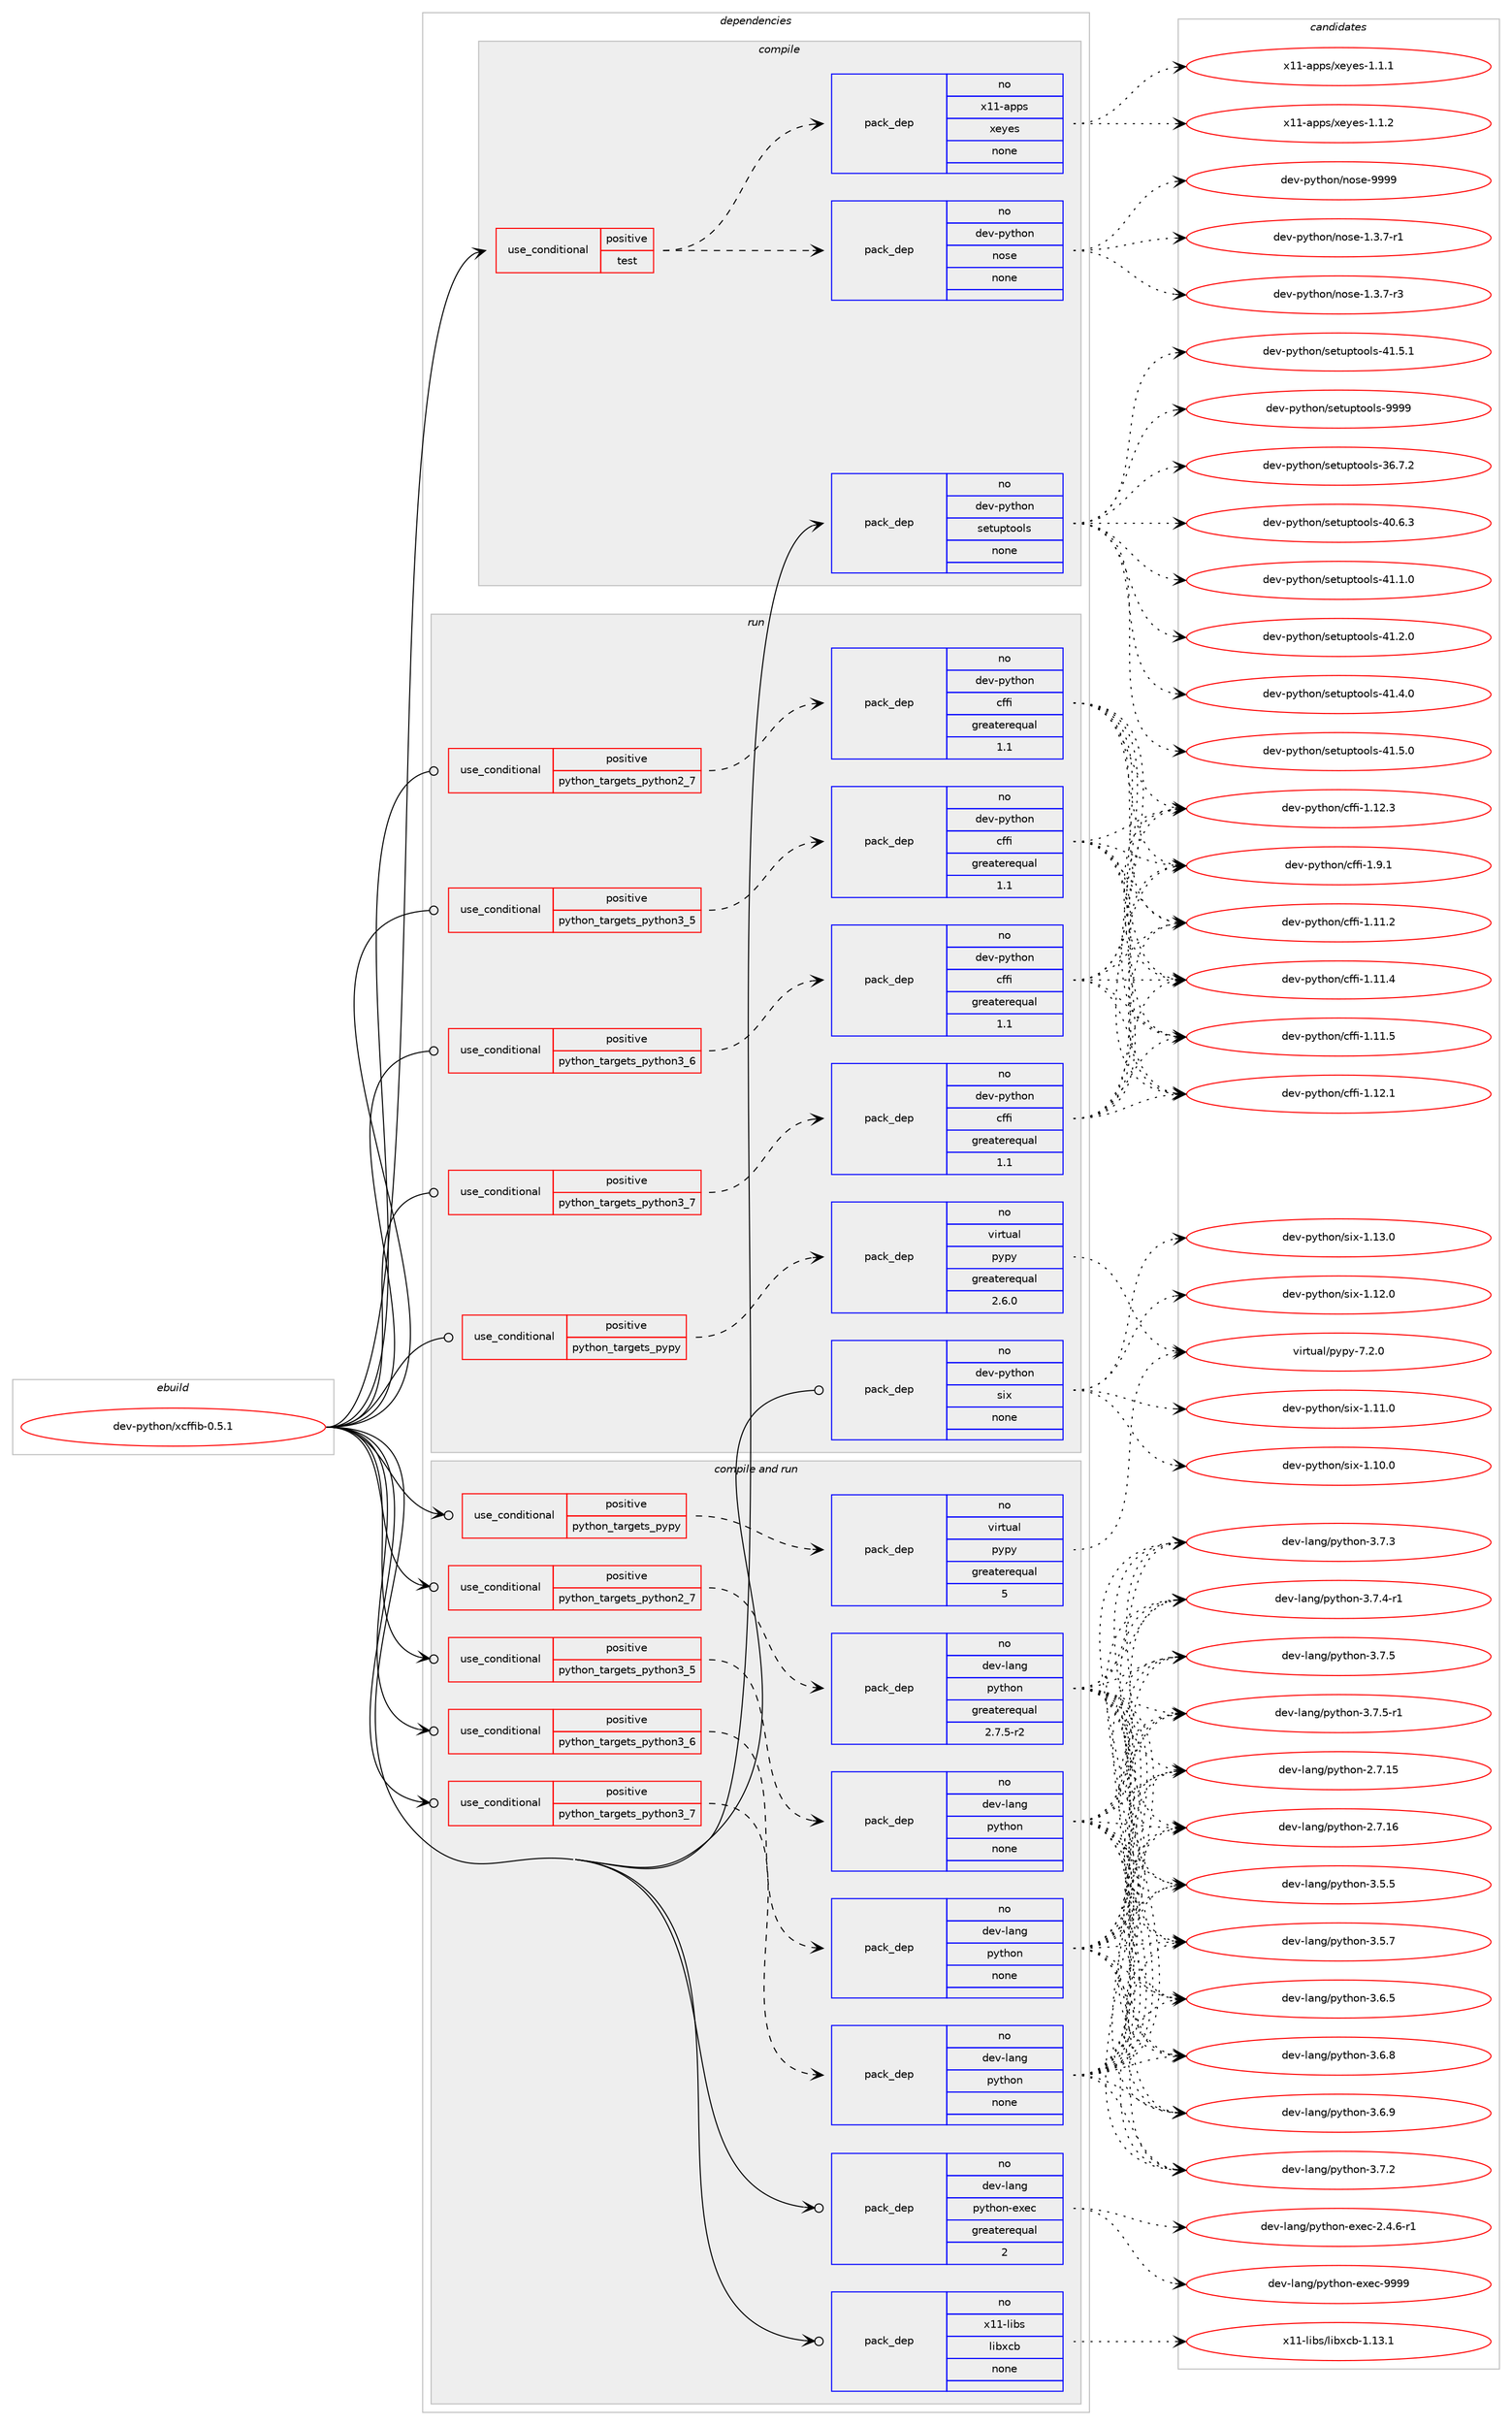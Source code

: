 digraph prolog {

# *************
# Graph options
# *************

newrank=true;
concentrate=true;
compound=true;
graph [rankdir=LR,fontname=Helvetica,fontsize=10,ranksep=1.5];#, ranksep=2.5, nodesep=0.2];
edge  [arrowhead=vee];
node  [fontname=Helvetica,fontsize=10];

# **********
# The ebuild
# **********

subgraph cluster_leftcol {
color=gray;
rank=same;
label=<<i>ebuild</i>>;
id [label="dev-python/xcffib-0.5.1", color=red, width=4, href="../dev-python/xcffib-0.5.1.svg"];
}

# ****************
# The dependencies
# ****************

subgraph cluster_midcol {
color=gray;
label=<<i>dependencies</i>>;
subgraph cluster_compile {
fillcolor="#eeeeee";
style=filled;
label=<<i>compile</i>>;
subgraph cond151639 {
dependency644468 [label=<<TABLE BORDER="0" CELLBORDER="1" CELLSPACING="0" CELLPADDING="4"><TR><TD ROWSPAN="3" CELLPADDING="10">use_conditional</TD></TR><TR><TD>positive</TD></TR><TR><TD>test</TD></TR></TABLE>>, shape=none, color=red];
subgraph pack480940 {
dependency644469 [label=<<TABLE BORDER="0" CELLBORDER="1" CELLSPACING="0" CELLPADDING="4" WIDTH="220"><TR><TD ROWSPAN="6" CELLPADDING="30">pack_dep</TD></TR><TR><TD WIDTH="110">no</TD></TR><TR><TD>dev-python</TD></TR><TR><TD>nose</TD></TR><TR><TD>none</TD></TR><TR><TD></TD></TR></TABLE>>, shape=none, color=blue];
}
dependency644468:e -> dependency644469:w [weight=20,style="dashed",arrowhead="vee"];
subgraph pack480941 {
dependency644470 [label=<<TABLE BORDER="0" CELLBORDER="1" CELLSPACING="0" CELLPADDING="4" WIDTH="220"><TR><TD ROWSPAN="6" CELLPADDING="30">pack_dep</TD></TR><TR><TD WIDTH="110">no</TD></TR><TR><TD>x11-apps</TD></TR><TR><TD>xeyes</TD></TR><TR><TD>none</TD></TR><TR><TD></TD></TR></TABLE>>, shape=none, color=blue];
}
dependency644468:e -> dependency644470:w [weight=20,style="dashed",arrowhead="vee"];
}
id:e -> dependency644468:w [weight=20,style="solid",arrowhead="vee"];
subgraph pack480942 {
dependency644471 [label=<<TABLE BORDER="0" CELLBORDER="1" CELLSPACING="0" CELLPADDING="4" WIDTH="220"><TR><TD ROWSPAN="6" CELLPADDING="30">pack_dep</TD></TR><TR><TD WIDTH="110">no</TD></TR><TR><TD>dev-python</TD></TR><TR><TD>setuptools</TD></TR><TR><TD>none</TD></TR><TR><TD></TD></TR></TABLE>>, shape=none, color=blue];
}
id:e -> dependency644471:w [weight=20,style="solid",arrowhead="vee"];
}
subgraph cluster_compileandrun {
fillcolor="#eeeeee";
style=filled;
label=<<i>compile and run</i>>;
subgraph cond151640 {
dependency644472 [label=<<TABLE BORDER="0" CELLBORDER="1" CELLSPACING="0" CELLPADDING="4"><TR><TD ROWSPAN="3" CELLPADDING="10">use_conditional</TD></TR><TR><TD>positive</TD></TR><TR><TD>python_targets_pypy</TD></TR></TABLE>>, shape=none, color=red];
subgraph pack480943 {
dependency644473 [label=<<TABLE BORDER="0" CELLBORDER="1" CELLSPACING="0" CELLPADDING="4" WIDTH="220"><TR><TD ROWSPAN="6" CELLPADDING="30">pack_dep</TD></TR><TR><TD WIDTH="110">no</TD></TR><TR><TD>virtual</TD></TR><TR><TD>pypy</TD></TR><TR><TD>greaterequal</TD></TR><TR><TD>5</TD></TR></TABLE>>, shape=none, color=blue];
}
dependency644472:e -> dependency644473:w [weight=20,style="dashed",arrowhead="vee"];
}
id:e -> dependency644472:w [weight=20,style="solid",arrowhead="odotvee"];
subgraph cond151641 {
dependency644474 [label=<<TABLE BORDER="0" CELLBORDER="1" CELLSPACING="0" CELLPADDING="4"><TR><TD ROWSPAN="3" CELLPADDING="10">use_conditional</TD></TR><TR><TD>positive</TD></TR><TR><TD>python_targets_python2_7</TD></TR></TABLE>>, shape=none, color=red];
subgraph pack480944 {
dependency644475 [label=<<TABLE BORDER="0" CELLBORDER="1" CELLSPACING="0" CELLPADDING="4" WIDTH="220"><TR><TD ROWSPAN="6" CELLPADDING="30">pack_dep</TD></TR><TR><TD WIDTH="110">no</TD></TR><TR><TD>dev-lang</TD></TR><TR><TD>python</TD></TR><TR><TD>greaterequal</TD></TR><TR><TD>2.7.5-r2</TD></TR></TABLE>>, shape=none, color=blue];
}
dependency644474:e -> dependency644475:w [weight=20,style="dashed",arrowhead="vee"];
}
id:e -> dependency644474:w [weight=20,style="solid",arrowhead="odotvee"];
subgraph cond151642 {
dependency644476 [label=<<TABLE BORDER="0" CELLBORDER="1" CELLSPACING="0" CELLPADDING="4"><TR><TD ROWSPAN="3" CELLPADDING="10">use_conditional</TD></TR><TR><TD>positive</TD></TR><TR><TD>python_targets_python3_5</TD></TR></TABLE>>, shape=none, color=red];
subgraph pack480945 {
dependency644477 [label=<<TABLE BORDER="0" CELLBORDER="1" CELLSPACING="0" CELLPADDING="4" WIDTH="220"><TR><TD ROWSPAN="6" CELLPADDING="30">pack_dep</TD></TR><TR><TD WIDTH="110">no</TD></TR><TR><TD>dev-lang</TD></TR><TR><TD>python</TD></TR><TR><TD>none</TD></TR><TR><TD></TD></TR></TABLE>>, shape=none, color=blue];
}
dependency644476:e -> dependency644477:w [weight=20,style="dashed",arrowhead="vee"];
}
id:e -> dependency644476:w [weight=20,style="solid",arrowhead="odotvee"];
subgraph cond151643 {
dependency644478 [label=<<TABLE BORDER="0" CELLBORDER="1" CELLSPACING="0" CELLPADDING="4"><TR><TD ROWSPAN="3" CELLPADDING="10">use_conditional</TD></TR><TR><TD>positive</TD></TR><TR><TD>python_targets_python3_6</TD></TR></TABLE>>, shape=none, color=red];
subgraph pack480946 {
dependency644479 [label=<<TABLE BORDER="0" CELLBORDER="1" CELLSPACING="0" CELLPADDING="4" WIDTH="220"><TR><TD ROWSPAN="6" CELLPADDING="30">pack_dep</TD></TR><TR><TD WIDTH="110">no</TD></TR><TR><TD>dev-lang</TD></TR><TR><TD>python</TD></TR><TR><TD>none</TD></TR><TR><TD></TD></TR></TABLE>>, shape=none, color=blue];
}
dependency644478:e -> dependency644479:w [weight=20,style="dashed",arrowhead="vee"];
}
id:e -> dependency644478:w [weight=20,style="solid",arrowhead="odotvee"];
subgraph cond151644 {
dependency644480 [label=<<TABLE BORDER="0" CELLBORDER="1" CELLSPACING="0" CELLPADDING="4"><TR><TD ROWSPAN="3" CELLPADDING="10">use_conditional</TD></TR><TR><TD>positive</TD></TR><TR><TD>python_targets_python3_7</TD></TR></TABLE>>, shape=none, color=red];
subgraph pack480947 {
dependency644481 [label=<<TABLE BORDER="0" CELLBORDER="1" CELLSPACING="0" CELLPADDING="4" WIDTH="220"><TR><TD ROWSPAN="6" CELLPADDING="30">pack_dep</TD></TR><TR><TD WIDTH="110">no</TD></TR><TR><TD>dev-lang</TD></TR><TR><TD>python</TD></TR><TR><TD>none</TD></TR><TR><TD></TD></TR></TABLE>>, shape=none, color=blue];
}
dependency644480:e -> dependency644481:w [weight=20,style="dashed",arrowhead="vee"];
}
id:e -> dependency644480:w [weight=20,style="solid",arrowhead="odotvee"];
subgraph pack480948 {
dependency644482 [label=<<TABLE BORDER="0" CELLBORDER="1" CELLSPACING="0" CELLPADDING="4" WIDTH="220"><TR><TD ROWSPAN="6" CELLPADDING="30">pack_dep</TD></TR><TR><TD WIDTH="110">no</TD></TR><TR><TD>dev-lang</TD></TR><TR><TD>python-exec</TD></TR><TR><TD>greaterequal</TD></TR><TR><TD>2</TD></TR></TABLE>>, shape=none, color=blue];
}
id:e -> dependency644482:w [weight=20,style="solid",arrowhead="odotvee"];
subgraph pack480949 {
dependency644483 [label=<<TABLE BORDER="0" CELLBORDER="1" CELLSPACING="0" CELLPADDING="4" WIDTH="220"><TR><TD ROWSPAN="6" CELLPADDING="30">pack_dep</TD></TR><TR><TD WIDTH="110">no</TD></TR><TR><TD>x11-libs</TD></TR><TR><TD>libxcb</TD></TR><TR><TD>none</TD></TR><TR><TD></TD></TR></TABLE>>, shape=none, color=blue];
}
id:e -> dependency644483:w [weight=20,style="solid",arrowhead="odotvee"];
}
subgraph cluster_run {
fillcolor="#eeeeee";
style=filled;
label=<<i>run</i>>;
subgraph cond151645 {
dependency644484 [label=<<TABLE BORDER="0" CELLBORDER="1" CELLSPACING="0" CELLPADDING="4"><TR><TD ROWSPAN="3" CELLPADDING="10">use_conditional</TD></TR><TR><TD>positive</TD></TR><TR><TD>python_targets_pypy</TD></TR></TABLE>>, shape=none, color=red];
subgraph pack480950 {
dependency644485 [label=<<TABLE BORDER="0" CELLBORDER="1" CELLSPACING="0" CELLPADDING="4" WIDTH="220"><TR><TD ROWSPAN="6" CELLPADDING="30">pack_dep</TD></TR><TR><TD WIDTH="110">no</TD></TR><TR><TD>virtual</TD></TR><TR><TD>pypy</TD></TR><TR><TD>greaterequal</TD></TR><TR><TD>2.6.0</TD></TR></TABLE>>, shape=none, color=blue];
}
dependency644484:e -> dependency644485:w [weight=20,style="dashed",arrowhead="vee"];
}
id:e -> dependency644484:w [weight=20,style="solid",arrowhead="odot"];
subgraph cond151646 {
dependency644486 [label=<<TABLE BORDER="0" CELLBORDER="1" CELLSPACING="0" CELLPADDING="4"><TR><TD ROWSPAN="3" CELLPADDING="10">use_conditional</TD></TR><TR><TD>positive</TD></TR><TR><TD>python_targets_python2_7</TD></TR></TABLE>>, shape=none, color=red];
subgraph pack480951 {
dependency644487 [label=<<TABLE BORDER="0" CELLBORDER="1" CELLSPACING="0" CELLPADDING="4" WIDTH="220"><TR><TD ROWSPAN="6" CELLPADDING="30">pack_dep</TD></TR><TR><TD WIDTH="110">no</TD></TR><TR><TD>dev-python</TD></TR><TR><TD>cffi</TD></TR><TR><TD>greaterequal</TD></TR><TR><TD>1.1</TD></TR></TABLE>>, shape=none, color=blue];
}
dependency644486:e -> dependency644487:w [weight=20,style="dashed",arrowhead="vee"];
}
id:e -> dependency644486:w [weight=20,style="solid",arrowhead="odot"];
subgraph cond151647 {
dependency644488 [label=<<TABLE BORDER="0" CELLBORDER="1" CELLSPACING="0" CELLPADDING="4"><TR><TD ROWSPAN="3" CELLPADDING="10">use_conditional</TD></TR><TR><TD>positive</TD></TR><TR><TD>python_targets_python3_5</TD></TR></TABLE>>, shape=none, color=red];
subgraph pack480952 {
dependency644489 [label=<<TABLE BORDER="0" CELLBORDER="1" CELLSPACING="0" CELLPADDING="4" WIDTH="220"><TR><TD ROWSPAN="6" CELLPADDING="30">pack_dep</TD></TR><TR><TD WIDTH="110">no</TD></TR><TR><TD>dev-python</TD></TR><TR><TD>cffi</TD></TR><TR><TD>greaterequal</TD></TR><TR><TD>1.1</TD></TR></TABLE>>, shape=none, color=blue];
}
dependency644488:e -> dependency644489:w [weight=20,style="dashed",arrowhead="vee"];
}
id:e -> dependency644488:w [weight=20,style="solid",arrowhead="odot"];
subgraph cond151648 {
dependency644490 [label=<<TABLE BORDER="0" CELLBORDER="1" CELLSPACING="0" CELLPADDING="4"><TR><TD ROWSPAN="3" CELLPADDING="10">use_conditional</TD></TR><TR><TD>positive</TD></TR><TR><TD>python_targets_python3_6</TD></TR></TABLE>>, shape=none, color=red];
subgraph pack480953 {
dependency644491 [label=<<TABLE BORDER="0" CELLBORDER="1" CELLSPACING="0" CELLPADDING="4" WIDTH="220"><TR><TD ROWSPAN="6" CELLPADDING="30">pack_dep</TD></TR><TR><TD WIDTH="110">no</TD></TR><TR><TD>dev-python</TD></TR><TR><TD>cffi</TD></TR><TR><TD>greaterequal</TD></TR><TR><TD>1.1</TD></TR></TABLE>>, shape=none, color=blue];
}
dependency644490:e -> dependency644491:w [weight=20,style="dashed",arrowhead="vee"];
}
id:e -> dependency644490:w [weight=20,style="solid",arrowhead="odot"];
subgraph cond151649 {
dependency644492 [label=<<TABLE BORDER="0" CELLBORDER="1" CELLSPACING="0" CELLPADDING="4"><TR><TD ROWSPAN="3" CELLPADDING="10">use_conditional</TD></TR><TR><TD>positive</TD></TR><TR><TD>python_targets_python3_7</TD></TR></TABLE>>, shape=none, color=red];
subgraph pack480954 {
dependency644493 [label=<<TABLE BORDER="0" CELLBORDER="1" CELLSPACING="0" CELLPADDING="4" WIDTH="220"><TR><TD ROWSPAN="6" CELLPADDING="30">pack_dep</TD></TR><TR><TD WIDTH="110">no</TD></TR><TR><TD>dev-python</TD></TR><TR><TD>cffi</TD></TR><TR><TD>greaterequal</TD></TR><TR><TD>1.1</TD></TR></TABLE>>, shape=none, color=blue];
}
dependency644492:e -> dependency644493:w [weight=20,style="dashed",arrowhead="vee"];
}
id:e -> dependency644492:w [weight=20,style="solid",arrowhead="odot"];
subgraph pack480955 {
dependency644494 [label=<<TABLE BORDER="0" CELLBORDER="1" CELLSPACING="0" CELLPADDING="4" WIDTH="220"><TR><TD ROWSPAN="6" CELLPADDING="30">pack_dep</TD></TR><TR><TD WIDTH="110">no</TD></TR><TR><TD>dev-python</TD></TR><TR><TD>six</TD></TR><TR><TD>none</TD></TR><TR><TD></TD></TR></TABLE>>, shape=none, color=blue];
}
id:e -> dependency644494:w [weight=20,style="solid",arrowhead="odot"];
}
}

# **************
# The candidates
# **************

subgraph cluster_choices {
rank=same;
color=gray;
label=<<i>candidates</i>>;

subgraph choice480940 {
color=black;
nodesep=1;
choice10010111845112121116104111110471101111151014549465146554511449 [label="dev-python/nose-1.3.7-r1", color=red, width=4,href="../dev-python/nose-1.3.7-r1.svg"];
choice10010111845112121116104111110471101111151014549465146554511451 [label="dev-python/nose-1.3.7-r3", color=red, width=4,href="../dev-python/nose-1.3.7-r3.svg"];
choice10010111845112121116104111110471101111151014557575757 [label="dev-python/nose-9999", color=red, width=4,href="../dev-python/nose-9999.svg"];
dependency644469:e -> choice10010111845112121116104111110471101111151014549465146554511449:w [style=dotted,weight="100"];
dependency644469:e -> choice10010111845112121116104111110471101111151014549465146554511451:w [style=dotted,weight="100"];
dependency644469:e -> choice10010111845112121116104111110471101111151014557575757:w [style=dotted,weight="100"];
}
subgraph choice480941 {
color=black;
nodesep=1;
choice1204949459711211211547120101121101115454946494649 [label="x11-apps/xeyes-1.1.1", color=red, width=4,href="../x11-apps/xeyes-1.1.1.svg"];
choice1204949459711211211547120101121101115454946494650 [label="x11-apps/xeyes-1.1.2", color=red, width=4,href="../x11-apps/xeyes-1.1.2.svg"];
dependency644470:e -> choice1204949459711211211547120101121101115454946494649:w [style=dotted,weight="100"];
dependency644470:e -> choice1204949459711211211547120101121101115454946494650:w [style=dotted,weight="100"];
}
subgraph choice480942 {
color=black;
nodesep=1;
choice100101118451121211161041111104711510111611711211611111110811545515446554650 [label="dev-python/setuptools-36.7.2", color=red, width=4,href="../dev-python/setuptools-36.7.2.svg"];
choice100101118451121211161041111104711510111611711211611111110811545524846544651 [label="dev-python/setuptools-40.6.3", color=red, width=4,href="../dev-python/setuptools-40.6.3.svg"];
choice100101118451121211161041111104711510111611711211611111110811545524946494648 [label="dev-python/setuptools-41.1.0", color=red, width=4,href="../dev-python/setuptools-41.1.0.svg"];
choice100101118451121211161041111104711510111611711211611111110811545524946504648 [label="dev-python/setuptools-41.2.0", color=red, width=4,href="../dev-python/setuptools-41.2.0.svg"];
choice100101118451121211161041111104711510111611711211611111110811545524946524648 [label="dev-python/setuptools-41.4.0", color=red, width=4,href="../dev-python/setuptools-41.4.0.svg"];
choice100101118451121211161041111104711510111611711211611111110811545524946534648 [label="dev-python/setuptools-41.5.0", color=red, width=4,href="../dev-python/setuptools-41.5.0.svg"];
choice100101118451121211161041111104711510111611711211611111110811545524946534649 [label="dev-python/setuptools-41.5.1", color=red, width=4,href="../dev-python/setuptools-41.5.1.svg"];
choice10010111845112121116104111110471151011161171121161111111081154557575757 [label="dev-python/setuptools-9999", color=red, width=4,href="../dev-python/setuptools-9999.svg"];
dependency644471:e -> choice100101118451121211161041111104711510111611711211611111110811545515446554650:w [style=dotted,weight="100"];
dependency644471:e -> choice100101118451121211161041111104711510111611711211611111110811545524846544651:w [style=dotted,weight="100"];
dependency644471:e -> choice100101118451121211161041111104711510111611711211611111110811545524946494648:w [style=dotted,weight="100"];
dependency644471:e -> choice100101118451121211161041111104711510111611711211611111110811545524946504648:w [style=dotted,weight="100"];
dependency644471:e -> choice100101118451121211161041111104711510111611711211611111110811545524946524648:w [style=dotted,weight="100"];
dependency644471:e -> choice100101118451121211161041111104711510111611711211611111110811545524946534648:w [style=dotted,weight="100"];
dependency644471:e -> choice100101118451121211161041111104711510111611711211611111110811545524946534649:w [style=dotted,weight="100"];
dependency644471:e -> choice10010111845112121116104111110471151011161171121161111111081154557575757:w [style=dotted,weight="100"];
}
subgraph choice480943 {
color=black;
nodesep=1;
choice1181051141161179710847112121112121455546504648 [label="virtual/pypy-7.2.0", color=red, width=4,href="../virtual/pypy-7.2.0.svg"];
dependency644473:e -> choice1181051141161179710847112121112121455546504648:w [style=dotted,weight="100"];
}
subgraph choice480944 {
color=black;
nodesep=1;
choice10010111845108971101034711212111610411111045504655464953 [label="dev-lang/python-2.7.15", color=red, width=4,href="../dev-lang/python-2.7.15.svg"];
choice10010111845108971101034711212111610411111045504655464954 [label="dev-lang/python-2.7.16", color=red, width=4,href="../dev-lang/python-2.7.16.svg"];
choice100101118451089711010347112121116104111110455146534653 [label="dev-lang/python-3.5.5", color=red, width=4,href="../dev-lang/python-3.5.5.svg"];
choice100101118451089711010347112121116104111110455146534655 [label="dev-lang/python-3.5.7", color=red, width=4,href="../dev-lang/python-3.5.7.svg"];
choice100101118451089711010347112121116104111110455146544653 [label="dev-lang/python-3.6.5", color=red, width=4,href="../dev-lang/python-3.6.5.svg"];
choice100101118451089711010347112121116104111110455146544656 [label="dev-lang/python-3.6.8", color=red, width=4,href="../dev-lang/python-3.6.8.svg"];
choice100101118451089711010347112121116104111110455146544657 [label="dev-lang/python-3.6.9", color=red, width=4,href="../dev-lang/python-3.6.9.svg"];
choice100101118451089711010347112121116104111110455146554650 [label="dev-lang/python-3.7.2", color=red, width=4,href="../dev-lang/python-3.7.2.svg"];
choice100101118451089711010347112121116104111110455146554651 [label="dev-lang/python-3.7.3", color=red, width=4,href="../dev-lang/python-3.7.3.svg"];
choice1001011184510897110103471121211161041111104551465546524511449 [label="dev-lang/python-3.7.4-r1", color=red, width=4,href="../dev-lang/python-3.7.4-r1.svg"];
choice100101118451089711010347112121116104111110455146554653 [label="dev-lang/python-3.7.5", color=red, width=4,href="../dev-lang/python-3.7.5.svg"];
choice1001011184510897110103471121211161041111104551465546534511449 [label="dev-lang/python-3.7.5-r1", color=red, width=4,href="../dev-lang/python-3.7.5-r1.svg"];
dependency644475:e -> choice10010111845108971101034711212111610411111045504655464953:w [style=dotted,weight="100"];
dependency644475:e -> choice10010111845108971101034711212111610411111045504655464954:w [style=dotted,weight="100"];
dependency644475:e -> choice100101118451089711010347112121116104111110455146534653:w [style=dotted,weight="100"];
dependency644475:e -> choice100101118451089711010347112121116104111110455146534655:w [style=dotted,weight="100"];
dependency644475:e -> choice100101118451089711010347112121116104111110455146544653:w [style=dotted,weight="100"];
dependency644475:e -> choice100101118451089711010347112121116104111110455146544656:w [style=dotted,weight="100"];
dependency644475:e -> choice100101118451089711010347112121116104111110455146544657:w [style=dotted,weight="100"];
dependency644475:e -> choice100101118451089711010347112121116104111110455146554650:w [style=dotted,weight="100"];
dependency644475:e -> choice100101118451089711010347112121116104111110455146554651:w [style=dotted,weight="100"];
dependency644475:e -> choice1001011184510897110103471121211161041111104551465546524511449:w [style=dotted,weight="100"];
dependency644475:e -> choice100101118451089711010347112121116104111110455146554653:w [style=dotted,weight="100"];
dependency644475:e -> choice1001011184510897110103471121211161041111104551465546534511449:w [style=dotted,weight="100"];
}
subgraph choice480945 {
color=black;
nodesep=1;
choice10010111845108971101034711212111610411111045504655464953 [label="dev-lang/python-2.7.15", color=red, width=4,href="../dev-lang/python-2.7.15.svg"];
choice10010111845108971101034711212111610411111045504655464954 [label="dev-lang/python-2.7.16", color=red, width=4,href="../dev-lang/python-2.7.16.svg"];
choice100101118451089711010347112121116104111110455146534653 [label="dev-lang/python-3.5.5", color=red, width=4,href="../dev-lang/python-3.5.5.svg"];
choice100101118451089711010347112121116104111110455146534655 [label="dev-lang/python-3.5.7", color=red, width=4,href="../dev-lang/python-3.5.7.svg"];
choice100101118451089711010347112121116104111110455146544653 [label="dev-lang/python-3.6.5", color=red, width=4,href="../dev-lang/python-3.6.5.svg"];
choice100101118451089711010347112121116104111110455146544656 [label="dev-lang/python-3.6.8", color=red, width=4,href="../dev-lang/python-3.6.8.svg"];
choice100101118451089711010347112121116104111110455146544657 [label="dev-lang/python-3.6.9", color=red, width=4,href="../dev-lang/python-3.6.9.svg"];
choice100101118451089711010347112121116104111110455146554650 [label="dev-lang/python-3.7.2", color=red, width=4,href="../dev-lang/python-3.7.2.svg"];
choice100101118451089711010347112121116104111110455146554651 [label="dev-lang/python-3.7.3", color=red, width=4,href="../dev-lang/python-3.7.3.svg"];
choice1001011184510897110103471121211161041111104551465546524511449 [label="dev-lang/python-3.7.4-r1", color=red, width=4,href="../dev-lang/python-3.7.4-r1.svg"];
choice100101118451089711010347112121116104111110455146554653 [label="dev-lang/python-3.7.5", color=red, width=4,href="../dev-lang/python-3.7.5.svg"];
choice1001011184510897110103471121211161041111104551465546534511449 [label="dev-lang/python-3.7.5-r1", color=red, width=4,href="../dev-lang/python-3.7.5-r1.svg"];
dependency644477:e -> choice10010111845108971101034711212111610411111045504655464953:w [style=dotted,weight="100"];
dependency644477:e -> choice10010111845108971101034711212111610411111045504655464954:w [style=dotted,weight="100"];
dependency644477:e -> choice100101118451089711010347112121116104111110455146534653:w [style=dotted,weight="100"];
dependency644477:e -> choice100101118451089711010347112121116104111110455146534655:w [style=dotted,weight="100"];
dependency644477:e -> choice100101118451089711010347112121116104111110455146544653:w [style=dotted,weight="100"];
dependency644477:e -> choice100101118451089711010347112121116104111110455146544656:w [style=dotted,weight="100"];
dependency644477:e -> choice100101118451089711010347112121116104111110455146544657:w [style=dotted,weight="100"];
dependency644477:e -> choice100101118451089711010347112121116104111110455146554650:w [style=dotted,weight="100"];
dependency644477:e -> choice100101118451089711010347112121116104111110455146554651:w [style=dotted,weight="100"];
dependency644477:e -> choice1001011184510897110103471121211161041111104551465546524511449:w [style=dotted,weight="100"];
dependency644477:e -> choice100101118451089711010347112121116104111110455146554653:w [style=dotted,weight="100"];
dependency644477:e -> choice1001011184510897110103471121211161041111104551465546534511449:w [style=dotted,weight="100"];
}
subgraph choice480946 {
color=black;
nodesep=1;
choice10010111845108971101034711212111610411111045504655464953 [label="dev-lang/python-2.7.15", color=red, width=4,href="../dev-lang/python-2.7.15.svg"];
choice10010111845108971101034711212111610411111045504655464954 [label="dev-lang/python-2.7.16", color=red, width=4,href="../dev-lang/python-2.7.16.svg"];
choice100101118451089711010347112121116104111110455146534653 [label="dev-lang/python-3.5.5", color=red, width=4,href="../dev-lang/python-3.5.5.svg"];
choice100101118451089711010347112121116104111110455146534655 [label="dev-lang/python-3.5.7", color=red, width=4,href="../dev-lang/python-3.5.7.svg"];
choice100101118451089711010347112121116104111110455146544653 [label="dev-lang/python-3.6.5", color=red, width=4,href="../dev-lang/python-3.6.5.svg"];
choice100101118451089711010347112121116104111110455146544656 [label="dev-lang/python-3.6.8", color=red, width=4,href="../dev-lang/python-3.6.8.svg"];
choice100101118451089711010347112121116104111110455146544657 [label="dev-lang/python-3.6.9", color=red, width=4,href="../dev-lang/python-3.6.9.svg"];
choice100101118451089711010347112121116104111110455146554650 [label="dev-lang/python-3.7.2", color=red, width=4,href="../dev-lang/python-3.7.2.svg"];
choice100101118451089711010347112121116104111110455146554651 [label="dev-lang/python-3.7.3", color=red, width=4,href="../dev-lang/python-3.7.3.svg"];
choice1001011184510897110103471121211161041111104551465546524511449 [label="dev-lang/python-3.7.4-r1", color=red, width=4,href="../dev-lang/python-3.7.4-r1.svg"];
choice100101118451089711010347112121116104111110455146554653 [label="dev-lang/python-3.7.5", color=red, width=4,href="../dev-lang/python-3.7.5.svg"];
choice1001011184510897110103471121211161041111104551465546534511449 [label="dev-lang/python-3.7.5-r1", color=red, width=4,href="../dev-lang/python-3.7.5-r1.svg"];
dependency644479:e -> choice10010111845108971101034711212111610411111045504655464953:w [style=dotted,weight="100"];
dependency644479:e -> choice10010111845108971101034711212111610411111045504655464954:w [style=dotted,weight="100"];
dependency644479:e -> choice100101118451089711010347112121116104111110455146534653:w [style=dotted,weight="100"];
dependency644479:e -> choice100101118451089711010347112121116104111110455146534655:w [style=dotted,weight="100"];
dependency644479:e -> choice100101118451089711010347112121116104111110455146544653:w [style=dotted,weight="100"];
dependency644479:e -> choice100101118451089711010347112121116104111110455146544656:w [style=dotted,weight="100"];
dependency644479:e -> choice100101118451089711010347112121116104111110455146544657:w [style=dotted,weight="100"];
dependency644479:e -> choice100101118451089711010347112121116104111110455146554650:w [style=dotted,weight="100"];
dependency644479:e -> choice100101118451089711010347112121116104111110455146554651:w [style=dotted,weight="100"];
dependency644479:e -> choice1001011184510897110103471121211161041111104551465546524511449:w [style=dotted,weight="100"];
dependency644479:e -> choice100101118451089711010347112121116104111110455146554653:w [style=dotted,weight="100"];
dependency644479:e -> choice1001011184510897110103471121211161041111104551465546534511449:w [style=dotted,weight="100"];
}
subgraph choice480947 {
color=black;
nodesep=1;
choice10010111845108971101034711212111610411111045504655464953 [label="dev-lang/python-2.7.15", color=red, width=4,href="../dev-lang/python-2.7.15.svg"];
choice10010111845108971101034711212111610411111045504655464954 [label="dev-lang/python-2.7.16", color=red, width=4,href="../dev-lang/python-2.7.16.svg"];
choice100101118451089711010347112121116104111110455146534653 [label="dev-lang/python-3.5.5", color=red, width=4,href="../dev-lang/python-3.5.5.svg"];
choice100101118451089711010347112121116104111110455146534655 [label="dev-lang/python-3.5.7", color=red, width=4,href="../dev-lang/python-3.5.7.svg"];
choice100101118451089711010347112121116104111110455146544653 [label="dev-lang/python-3.6.5", color=red, width=4,href="../dev-lang/python-3.6.5.svg"];
choice100101118451089711010347112121116104111110455146544656 [label="dev-lang/python-3.6.8", color=red, width=4,href="../dev-lang/python-3.6.8.svg"];
choice100101118451089711010347112121116104111110455146544657 [label="dev-lang/python-3.6.9", color=red, width=4,href="../dev-lang/python-3.6.9.svg"];
choice100101118451089711010347112121116104111110455146554650 [label="dev-lang/python-3.7.2", color=red, width=4,href="../dev-lang/python-3.7.2.svg"];
choice100101118451089711010347112121116104111110455146554651 [label="dev-lang/python-3.7.3", color=red, width=4,href="../dev-lang/python-3.7.3.svg"];
choice1001011184510897110103471121211161041111104551465546524511449 [label="dev-lang/python-3.7.4-r1", color=red, width=4,href="../dev-lang/python-3.7.4-r1.svg"];
choice100101118451089711010347112121116104111110455146554653 [label="dev-lang/python-3.7.5", color=red, width=4,href="../dev-lang/python-3.7.5.svg"];
choice1001011184510897110103471121211161041111104551465546534511449 [label="dev-lang/python-3.7.5-r1", color=red, width=4,href="../dev-lang/python-3.7.5-r1.svg"];
dependency644481:e -> choice10010111845108971101034711212111610411111045504655464953:w [style=dotted,weight="100"];
dependency644481:e -> choice10010111845108971101034711212111610411111045504655464954:w [style=dotted,weight="100"];
dependency644481:e -> choice100101118451089711010347112121116104111110455146534653:w [style=dotted,weight="100"];
dependency644481:e -> choice100101118451089711010347112121116104111110455146534655:w [style=dotted,weight="100"];
dependency644481:e -> choice100101118451089711010347112121116104111110455146544653:w [style=dotted,weight="100"];
dependency644481:e -> choice100101118451089711010347112121116104111110455146544656:w [style=dotted,weight="100"];
dependency644481:e -> choice100101118451089711010347112121116104111110455146544657:w [style=dotted,weight="100"];
dependency644481:e -> choice100101118451089711010347112121116104111110455146554650:w [style=dotted,weight="100"];
dependency644481:e -> choice100101118451089711010347112121116104111110455146554651:w [style=dotted,weight="100"];
dependency644481:e -> choice1001011184510897110103471121211161041111104551465546524511449:w [style=dotted,weight="100"];
dependency644481:e -> choice100101118451089711010347112121116104111110455146554653:w [style=dotted,weight="100"];
dependency644481:e -> choice1001011184510897110103471121211161041111104551465546534511449:w [style=dotted,weight="100"];
}
subgraph choice480948 {
color=black;
nodesep=1;
choice10010111845108971101034711212111610411111045101120101994550465246544511449 [label="dev-lang/python-exec-2.4.6-r1", color=red, width=4,href="../dev-lang/python-exec-2.4.6-r1.svg"];
choice10010111845108971101034711212111610411111045101120101994557575757 [label="dev-lang/python-exec-9999", color=red, width=4,href="../dev-lang/python-exec-9999.svg"];
dependency644482:e -> choice10010111845108971101034711212111610411111045101120101994550465246544511449:w [style=dotted,weight="100"];
dependency644482:e -> choice10010111845108971101034711212111610411111045101120101994557575757:w [style=dotted,weight="100"];
}
subgraph choice480949 {
color=black;
nodesep=1;
choice120494945108105981154710810598120999845494649514649 [label="x11-libs/libxcb-1.13.1", color=red, width=4,href="../x11-libs/libxcb-1.13.1.svg"];
dependency644483:e -> choice120494945108105981154710810598120999845494649514649:w [style=dotted,weight="100"];
}
subgraph choice480950 {
color=black;
nodesep=1;
choice1181051141161179710847112121112121455546504648 [label="virtual/pypy-7.2.0", color=red, width=4,href="../virtual/pypy-7.2.0.svg"];
dependency644485:e -> choice1181051141161179710847112121112121455546504648:w [style=dotted,weight="100"];
}
subgraph choice480951 {
color=black;
nodesep=1;
choice10010111845112121116104111110479910210210545494649494650 [label="dev-python/cffi-1.11.2", color=red, width=4,href="../dev-python/cffi-1.11.2.svg"];
choice10010111845112121116104111110479910210210545494649494652 [label="dev-python/cffi-1.11.4", color=red, width=4,href="../dev-python/cffi-1.11.4.svg"];
choice10010111845112121116104111110479910210210545494649494653 [label="dev-python/cffi-1.11.5", color=red, width=4,href="../dev-python/cffi-1.11.5.svg"];
choice10010111845112121116104111110479910210210545494649504649 [label="dev-python/cffi-1.12.1", color=red, width=4,href="../dev-python/cffi-1.12.1.svg"];
choice10010111845112121116104111110479910210210545494649504651 [label="dev-python/cffi-1.12.3", color=red, width=4,href="../dev-python/cffi-1.12.3.svg"];
choice100101118451121211161041111104799102102105454946574649 [label="dev-python/cffi-1.9.1", color=red, width=4,href="../dev-python/cffi-1.9.1.svg"];
dependency644487:e -> choice10010111845112121116104111110479910210210545494649494650:w [style=dotted,weight="100"];
dependency644487:e -> choice10010111845112121116104111110479910210210545494649494652:w [style=dotted,weight="100"];
dependency644487:e -> choice10010111845112121116104111110479910210210545494649494653:w [style=dotted,weight="100"];
dependency644487:e -> choice10010111845112121116104111110479910210210545494649504649:w [style=dotted,weight="100"];
dependency644487:e -> choice10010111845112121116104111110479910210210545494649504651:w [style=dotted,weight="100"];
dependency644487:e -> choice100101118451121211161041111104799102102105454946574649:w [style=dotted,weight="100"];
}
subgraph choice480952 {
color=black;
nodesep=1;
choice10010111845112121116104111110479910210210545494649494650 [label="dev-python/cffi-1.11.2", color=red, width=4,href="../dev-python/cffi-1.11.2.svg"];
choice10010111845112121116104111110479910210210545494649494652 [label="dev-python/cffi-1.11.4", color=red, width=4,href="../dev-python/cffi-1.11.4.svg"];
choice10010111845112121116104111110479910210210545494649494653 [label="dev-python/cffi-1.11.5", color=red, width=4,href="../dev-python/cffi-1.11.5.svg"];
choice10010111845112121116104111110479910210210545494649504649 [label="dev-python/cffi-1.12.1", color=red, width=4,href="../dev-python/cffi-1.12.1.svg"];
choice10010111845112121116104111110479910210210545494649504651 [label="dev-python/cffi-1.12.3", color=red, width=4,href="../dev-python/cffi-1.12.3.svg"];
choice100101118451121211161041111104799102102105454946574649 [label="dev-python/cffi-1.9.1", color=red, width=4,href="../dev-python/cffi-1.9.1.svg"];
dependency644489:e -> choice10010111845112121116104111110479910210210545494649494650:w [style=dotted,weight="100"];
dependency644489:e -> choice10010111845112121116104111110479910210210545494649494652:w [style=dotted,weight="100"];
dependency644489:e -> choice10010111845112121116104111110479910210210545494649494653:w [style=dotted,weight="100"];
dependency644489:e -> choice10010111845112121116104111110479910210210545494649504649:w [style=dotted,weight="100"];
dependency644489:e -> choice10010111845112121116104111110479910210210545494649504651:w [style=dotted,weight="100"];
dependency644489:e -> choice100101118451121211161041111104799102102105454946574649:w [style=dotted,weight="100"];
}
subgraph choice480953 {
color=black;
nodesep=1;
choice10010111845112121116104111110479910210210545494649494650 [label="dev-python/cffi-1.11.2", color=red, width=4,href="../dev-python/cffi-1.11.2.svg"];
choice10010111845112121116104111110479910210210545494649494652 [label="dev-python/cffi-1.11.4", color=red, width=4,href="../dev-python/cffi-1.11.4.svg"];
choice10010111845112121116104111110479910210210545494649494653 [label="dev-python/cffi-1.11.5", color=red, width=4,href="../dev-python/cffi-1.11.5.svg"];
choice10010111845112121116104111110479910210210545494649504649 [label="dev-python/cffi-1.12.1", color=red, width=4,href="../dev-python/cffi-1.12.1.svg"];
choice10010111845112121116104111110479910210210545494649504651 [label="dev-python/cffi-1.12.3", color=red, width=4,href="../dev-python/cffi-1.12.3.svg"];
choice100101118451121211161041111104799102102105454946574649 [label="dev-python/cffi-1.9.1", color=red, width=4,href="../dev-python/cffi-1.9.1.svg"];
dependency644491:e -> choice10010111845112121116104111110479910210210545494649494650:w [style=dotted,weight="100"];
dependency644491:e -> choice10010111845112121116104111110479910210210545494649494652:w [style=dotted,weight="100"];
dependency644491:e -> choice10010111845112121116104111110479910210210545494649494653:w [style=dotted,weight="100"];
dependency644491:e -> choice10010111845112121116104111110479910210210545494649504649:w [style=dotted,weight="100"];
dependency644491:e -> choice10010111845112121116104111110479910210210545494649504651:w [style=dotted,weight="100"];
dependency644491:e -> choice100101118451121211161041111104799102102105454946574649:w [style=dotted,weight="100"];
}
subgraph choice480954 {
color=black;
nodesep=1;
choice10010111845112121116104111110479910210210545494649494650 [label="dev-python/cffi-1.11.2", color=red, width=4,href="../dev-python/cffi-1.11.2.svg"];
choice10010111845112121116104111110479910210210545494649494652 [label="dev-python/cffi-1.11.4", color=red, width=4,href="../dev-python/cffi-1.11.4.svg"];
choice10010111845112121116104111110479910210210545494649494653 [label="dev-python/cffi-1.11.5", color=red, width=4,href="../dev-python/cffi-1.11.5.svg"];
choice10010111845112121116104111110479910210210545494649504649 [label="dev-python/cffi-1.12.1", color=red, width=4,href="../dev-python/cffi-1.12.1.svg"];
choice10010111845112121116104111110479910210210545494649504651 [label="dev-python/cffi-1.12.3", color=red, width=4,href="../dev-python/cffi-1.12.3.svg"];
choice100101118451121211161041111104799102102105454946574649 [label="dev-python/cffi-1.9.1", color=red, width=4,href="../dev-python/cffi-1.9.1.svg"];
dependency644493:e -> choice10010111845112121116104111110479910210210545494649494650:w [style=dotted,weight="100"];
dependency644493:e -> choice10010111845112121116104111110479910210210545494649494652:w [style=dotted,weight="100"];
dependency644493:e -> choice10010111845112121116104111110479910210210545494649494653:w [style=dotted,weight="100"];
dependency644493:e -> choice10010111845112121116104111110479910210210545494649504649:w [style=dotted,weight="100"];
dependency644493:e -> choice10010111845112121116104111110479910210210545494649504651:w [style=dotted,weight="100"];
dependency644493:e -> choice100101118451121211161041111104799102102105454946574649:w [style=dotted,weight="100"];
}
subgraph choice480955 {
color=black;
nodesep=1;
choice100101118451121211161041111104711510512045494649484648 [label="dev-python/six-1.10.0", color=red, width=4,href="../dev-python/six-1.10.0.svg"];
choice100101118451121211161041111104711510512045494649494648 [label="dev-python/six-1.11.0", color=red, width=4,href="../dev-python/six-1.11.0.svg"];
choice100101118451121211161041111104711510512045494649504648 [label="dev-python/six-1.12.0", color=red, width=4,href="../dev-python/six-1.12.0.svg"];
choice100101118451121211161041111104711510512045494649514648 [label="dev-python/six-1.13.0", color=red, width=4,href="../dev-python/six-1.13.0.svg"];
dependency644494:e -> choice100101118451121211161041111104711510512045494649484648:w [style=dotted,weight="100"];
dependency644494:e -> choice100101118451121211161041111104711510512045494649494648:w [style=dotted,weight="100"];
dependency644494:e -> choice100101118451121211161041111104711510512045494649504648:w [style=dotted,weight="100"];
dependency644494:e -> choice100101118451121211161041111104711510512045494649514648:w [style=dotted,weight="100"];
}
}

}
